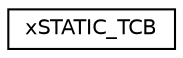 digraph "Graphical Class Hierarchy"
{
  edge [fontname="Helvetica",fontsize="10",labelfontname="Helvetica",labelfontsize="10"];
  node [fontname="Helvetica",fontsize="10",shape=record];
  rankdir="LR";
  Node1 [label="xSTATIC_TCB",height=0.2,width=0.4,color="black", fillcolor="white", style="filled",URL="$d7/d29/structxSTATIC__TCB.html"];
}
